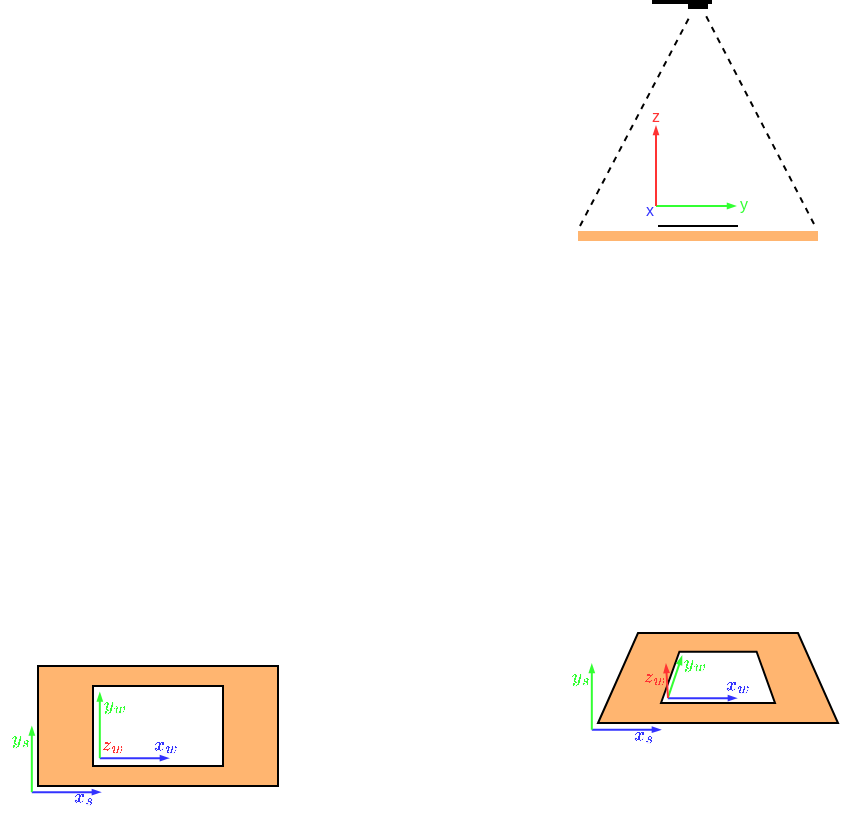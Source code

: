 <mxfile version="24.7.3" type="device">
  <diagram name="Pagina-1" id="jR_kh1faxPyu9XQ45Y-x">
    <mxGraphModel dx="660" dy="914" grid="1" gridSize="10" guides="1" tooltips="1" connect="1" arrows="1" fold="1" page="1" pageScale="1" pageWidth="827" pageHeight="1169" math="1" shadow="0">
      <root>
        <mxCell id="0" />
        <mxCell id="1" parent="0" />
        <mxCell id="yJ-z0pxIo6AkRHazveX3-1" value="" style="endArrow=none;html=1;rounded=0;strokeWidth=5;strokeColor=#FFB570;" parent="1" edge="1">
          <mxGeometry width="50" height="50" relative="1" as="geometry">
            <mxPoint x="360" y="440" as="sourcePoint" />
            <mxPoint x="480" y="440" as="targetPoint" />
          </mxGeometry>
        </mxCell>
        <mxCell id="yJ-z0pxIo6AkRHazveX3-4" value="" style="endArrow=none;html=1;rounded=0;" parent="1" edge="1">
          <mxGeometry width="50" height="50" relative="1" as="geometry">
            <mxPoint x="400" y="435" as="sourcePoint" />
            <mxPoint x="440" y="435" as="targetPoint" />
          </mxGeometry>
        </mxCell>
        <mxCell id="yJ-z0pxIo6AkRHazveX3-6" value="" style="endArrow=none;html=1;rounded=0;strokeWidth=2;" parent="1" edge="1">
          <mxGeometry width="50" height="50" relative="1" as="geometry">
            <mxPoint x="397" y="323" as="sourcePoint" />
            <mxPoint x="427" y="323" as="targetPoint" />
          </mxGeometry>
        </mxCell>
        <mxCell id="yJ-z0pxIo6AkRHazveX3-7" value="" style="endArrow=none;html=1;rounded=0;dashed=1;" parent="1" edge="1">
          <mxGeometry width="50" height="50" relative="1" as="geometry">
            <mxPoint x="361" y="435" as="sourcePoint" />
            <mxPoint x="416" y="330" as="targetPoint" />
          </mxGeometry>
        </mxCell>
        <mxCell id="yJ-z0pxIo6AkRHazveX3-8" value="" style="endArrow=none;html=1;rounded=0;strokeWidth=3;" parent="1" edge="1">
          <mxGeometry width="50" height="50" relative="1" as="geometry">
            <mxPoint x="415" y="325" as="sourcePoint" />
            <mxPoint x="425" y="325" as="targetPoint" />
          </mxGeometry>
        </mxCell>
        <mxCell id="yJ-z0pxIo6AkRHazveX3-10" value="" style="endArrow=none;html=1;rounded=0;dashed=1;" parent="1" edge="1">
          <mxGeometry width="50" height="50" relative="1" as="geometry">
            <mxPoint x="478" y="434" as="sourcePoint" />
            <mxPoint x="423" y="328" as="targetPoint" />
          </mxGeometry>
        </mxCell>
        <mxCell id="yJ-z0pxIo6AkRHazveX3-16" value="" style="group" parent="1" vertex="1" connectable="0">
          <mxGeometry x="396" y="375" width="50" height="54" as="geometry" />
        </mxCell>
        <mxCell id="yJ-z0pxIo6AkRHazveX3-11" value="" style="endArrow=blockThin;html=1;rounded=0;endFill=1;endSize=2;targetPerimeterSpacing=0;strokeColor=#33FF33;" parent="yJ-z0pxIo6AkRHazveX3-16" edge="1">
          <mxGeometry width="50" height="50" relative="1" as="geometry">
            <mxPoint x="3" y="50" as="sourcePoint" />
            <mxPoint x="43" y="50" as="targetPoint" />
          </mxGeometry>
        </mxCell>
        <mxCell id="yJ-z0pxIo6AkRHazveX3-12" value="" style="endArrow=blockThin;html=1;rounded=0;endFill=1;endSize=2;fillColor=#fff2cc;strokeColor=#FF3333;" parent="yJ-z0pxIo6AkRHazveX3-16" edge="1">
          <mxGeometry width="50" height="50" relative="1" as="geometry">
            <mxPoint x="3" y="50" as="sourcePoint" />
            <mxPoint x="3" y="10" as="targetPoint" />
          </mxGeometry>
        </mxCell>
        <mxCell id="yJ-z0pxIo6AkRHazveX3-14" value="y" style="text;html=1;align=center;verticalAlign=middle;whiteSpace=wrap;rounded=0;fontSize=8;fontColor=#33FF33;" parent="yJ-z0pxIo6AkRHazveX3-16" vertex="1">
          <mxGeometry x="44" y="44" width="6" height="10" as="geometry" />
        </mxCell>
        <mxCell id="yJ-z0pxIo6AkRHazveX3-15" value="z" style="text;html=1;align=center;verticalAlign=middle;whiteSpace=wrap;rounded=0;fontSize=8;fontColor=#FF3333;" parent="yJ-z0pxIo6AkRHazveX3-16" vertex="1">
          <mxGeometry width="6" height="10" as="geometry" />
        </mxCell>
        <mxCell id="yJ-z0pxIo6AkRHazveX3-17" value="" style="rounded=0;whiteSpace=wrap;html=1;fillColor=#FFB570;" parent="1" vertex="1">
          <mxGeometry x="90" y="655" width="120" height="60" as="geometry" />
        </mxCell>
        <mxCell id="yJ-z0pxIo6AkRHazveX3-18" value="" style="rounded=0;whiteSpace=wrap;html=1;" parent="1" vertex="1">
          <mxGeometry x="117.5" y="665" width="65" height="40" as="geometry" />
        </mxCell>
        <mxCell id="yJ-z0pxIo6AkRHazveX3-30" value="x" style="text;html=1;align=center;verticalAlign=middle;whiteSpace=wrap;rounded=0;fontSize=8;fontColor=#3333FF;strokeColor=none;" parent="1" vertex="1">
          <mxGeometry x="393" y="422" width="6" height="10" as="geometry" />
        </mxCell>
        <mxCell id="0t53lP-a7LA7jeXkVvkB-1" value="" style="group" parent="1" vertex="1" connectable="0">
          <mxGeometry x="114" y="660" width="50" height="46" as="geometry" />
        </mxCell>
        <mxCell id="yJ-z0pxIo6AkRHazveX3-28" value="\(z_w\)" style="text;html=1;align=center;verticalAlign=middle;whiteSpace=wrap;rounded=0;fontColor=#FF3333;fontSize=8;container=0;" parent="0t53lP-a7LA7jeXkVvkB-1" vertex="1">
          <mxGeometry x="6" y="31" width="14" height="8.21" as="geometry" />
        </mxCell>
        <mxCell id="yJ-z0pxIo6AkRHazveX3-24" value="" style="endArrow=blockThin;html=1;rounded=0;endFill=1;endSize=2;targetPerimeterSpacing=0;strokeColor=#3333FF;" parent="0t53lP-a7LA7jeXkVvkB-1" edge="1">
          <mxGeometry width="50" height="50" relative="1" as="geometry">
            <mxPoint x="6.909" y="41.071" as="sourcePoint" />
            <mxPoint x="41.455" y="41.071" as="targetPoint" />
          </mxGeometry>
        </mxCell>
        <mxCell id="yJ-z0pxIo6AkRHazveX3-25" value="" style="endArrow=blockThin;html=1;rounded=0;endFill=1;endSize=2;fillColor=#fff2cc;strokeColor=#33FF33;fontColor=none;noLabel=1;" parent="0t53lP-a7LA7jeXkVvkB-1" edge="1">
          <mxGeometry width="50" height="50" relative="1" as="geometry">
            <mxPoint x="6.909" y="41.071" as="sourcePoint" />
            <mxPoint x="6.909" y="8.214" as="targetPoint" />
          </mxGeometry>
        </mxCell>
        <mxCell id="yJ-z0pxIo6AkRHazveX3-26" value="\(x_w\)" style="text;html=1;align=center;verticalAlign=middle;whiteSpace=wrap;rounded=0;fontSize=8;fontColor=#3333FF;strokeColor=none;container=0;" parent="0t53lP-a7LA7jeXkVvkB-1" vertex="1">
          <mxGeometry x="28.93" y="31" width="21.07" height="8.21" as="geometry" />
        </mxCell>
        <mxCell id="yJ-z0pxIo6AkRHazveX3-27" value="\(y_w\)" style="text;html=1;align=center;verticalAlign=middle;whiteSpace=wrap;rounded=0;fontSize=8;fontColor=#33FF33;container=0;" parent="0t53lP-a7LA7jeXkVvkB-1" vertex="1">
          <mxGeometry x="4.0" y="11" width="21.8" height="8.21" as="geometry" />
        </mxCell>
        <mxCell id="0t53lP-a7LA7jeXkVvkB-3" value="" style="shape=trapezoid;perimeter=trapezoidPerimeter;whiteSpace=wrap;html=1;fixedSize=1;fillColor=#FFB570;" parent="1" vertex="1">
          <mxGeometry x="370" y="638.5" width="120" height="45" as="geometry" />
        </mxCell>
        <mxCell id="0t53lP-a7LA7jeXkVvkB-5" value="" style="shape=trapezoid;perimeter=trapezoidPerimeter;whiteSpace=wrap;html=1;fixedSize=1;size=9.2;" parent="1" vertex="1">
          <mxGeometry x="401.5" y="647.87" width="57" height="25.63" as="geometry" />
        </mxCell>
        <mxCell id="0t53lP-a7LA7jeXkVvkB-13" value="" style="group" parent="1" vertex="1" connectable="0">
          <mxGeometry x="398" y="630" width="50" height="46" as="geometry" />
        </mxCell>
        <mxCell id="0t53lP-a7LA7jeXkVvkB-15" value="" style="endArrow=blockThin;html=1;rounded=0;endFill=1;endSize=2;targetPerimeterSpacing=0;strokeColor=#3333FF;" parent="0t53lP-a7LA7jeXkVvkB-13" edge="1">
          <mxGeometry width="50" height="50" relative="1" as="geometry">
            <mxPoint x="6.909" y="41.071" as="sourcePoint" />
            <mxPoint x="41.455" y="41.071" as="targetPoint" />
          </mxGeometry>
        </mxCell>
        <mxCell id="0t53lP-a7LA7jeXkVvkB-16" value="" style="endArrow=blockThin;html=1;rounded=0;endFill=1;endSize=2;fillColor=#fff2cc;strokeColor=#33FF33;fontColor=none;noLabel=1;" parent="0t53lP-a7LA7jeXkVvkB-13" edge="1">
          <mxGeometry width="50" height="50" relative="1" as="geometry">
            <mxPoint x="6.909" y="41.071" as="sourcePoint" />
            <mxPoint x="14" y="20" as="targetPoint" />
          </mxGeometry>
        </mxCell>
        <mxCell id="0t53lP-a7LA7jeXkVvkB-17" value="\(x_w\)" style="text;html=1;align=center;verticalAlign=middle;whiteSpace=wrap;rounded=0;fontSize=8;fontColor=#3333FF;strokeColor=none;container=0;" parent="0t53lP-a7LA7jeXkVvkB-13" vertex="1">
          <mxGeometry x="31" y="31" width="21.07" height="8.21" as="geometry" />
        </mxCell>
        <mxCell id="0t53lP-a7LA7jeXkVvkB-18" value="\(y_w\)" style="text;html=1;align=center;verticalAlign=middle;whiteSpace=wrap;rounded=0;fontSize=8;fontColor=#33FF33;container=0;" parent="0t53lP-a7LA7jeXkVvkB-13" vertex="1">
          <mxGeometry x="9" y="20" width="23" height="8.21" as="geometry" />
        </mxCell>
        <mxCell id="0t53lP-a7LA7jeXkVvkB-14" value="\(z_w\)" style="text;html=1;align=center;verticalAlign=middle;whiteSpace=wrap;rounded=0;fontColor=#FF3333;fontSize=8;container=0;" parent="1" vertex="1">
          <mxGeometry x="391" y="657" width="14.64" height="8.21" as="geometry" />
        </mxCell>
        <mxCell id="0t53lP-a7LA7jeXkVvkB-19" value="" style="endArrow=blockThin;html=1;rounded=0;strokeColor=#FF3333;endFill=1;endSize=2;" parent="1" edge="1">
          <mxGeometry width="50" height="50" relative="1" as="geometry">
            <mxPoint x="405" y="671" as="sourcePoint" />
            <mxPoint x="404" y="654" as="targetPoint" />
          </mxGeometry>
        </mxCell>
        <mxCell id="0PqnyGKVs_9teb7raAhr-1" value="" style="group" vertex="1" connectable="0" parent="1">
          <mxGeometry x="80" y="677" width="50" height="46" as="geometry" />
        </mxCell>
        <mxCell id="0PqnyGKVs_9teb7raAhr-3" value="" style="endArrow=blockThin;html=1;rounded=0;endFill=1;endSize=2;targetPerimeterSpacing=0;strokeColor=#3333FF;" edge="1" parent="0PqnyGKVs_9teb7raAhr-1">
          <mxGeometry width="50" height="50" relative="1" as="geometry">
            <mxPoint x="6.909" y="41.071" as="sourcePoint" />
            <mxPoint x="41.455" y="41.071" as="targetPoint" />
          </mxGeometry>
        </mxCell>
        <mxCell id="0PqnyGKVs_9teb7raAhr-4" value="" style="endArrow=blockThin;html=1;rounded=0;endFill=1;endSize=2;fillColor=#fff2cc;strokeColor=#33FF33;fontColor=none;noLabel=1;" edge="1" parent="0PqnyGKVs_9teb7raAhr-1">
          <mxGeometry width="50" height="50" relative="1" as="geometry">
            <mxPoint x="6.909" y="41.071" as="sourcePoint" />
            <mxPoint x="6.909" y="8.214" as="targetPoint" />
          </mxGeometry>
        </mxCell>
        <mxCell id="0PqnyGKVs_9teb7raAhr-5" value="\(x_s\)" style="text;html=1;align=center;verticalAlign=middle;whiteSpace=wrap;rounded=0;fontSize=8;fontColor=#3333FF;strokeColor=none;container=0;" vertex="1" parent="0PqnyGKVs_9teb7raAhr-1">
          <mxGeometry x="22" y="40" width="21.07" height="8.21" as="geometry" />
        </mxCell>
        <mxCell id="0PqnyGKVs_9teb7raAhr-7" value="" style="endArrow=blockThin;html=1;rounded=0;endFill=1;endSize=2;targetPerimeterSpacing=0;strokeColor=#3333FF;" edge="1" parent="1">
          <mxGeometry width="50" height="50" relative="1" as="geometry">
            <mxPoint x="366.909" y="686.861" as="sourcePoint" />
            <mxPoint x="401.455" y="686.861" as="targetPoint" />
          </mxGeometry>
        </mxCell>
        <mxCell id="0PqnyGKVs_9teb7raAhr-8" value="" style="endArrow=blockThin;html=1;rounded=0;endFill=1;endSize=2;fillColor=#fff2cc;strokeColor=#33FF33;fontColor=none;noLabel=1;" edge="1" parent="1">
          <mxGeometry width="50" height="50" relative="1" as="geometry">
            <mxPoint x="366.909" y="686.861" as="sourcePoint" />
            <mxPoint x="366.909" y="654.004" as="targetPoint" />
          </mxGeometry>
        </mxCell>
        <mxCell id="0PqnyGKVs_9teb7raAhr-9" value="\(x_s\)" style="text;html=1;align=center;verticalAlign=middle;whiteSpace=wrap;rounded=0;fontSize=8;fontColor=#3333FF;strokeColor=none;container=0;" vertex="1" parent="1">
          <mxGeometry x="382" y="685.79" width="21.07" height="8.21" as="geometry" />
        </mxCell>
        <mxCell id="0PqnyGKVs_9teb7raAhr-10" value="\(y_s\)" style="text;html=1;align=center;verticalAlign=middle;whiteSpace=wrap;rounded=0;fontSize=8;fontColor=#33FF33;container=0;" vertex="1" parent="1">
          <mxGeometry x="355" y="657" width="12.8" height="8.21" as="geometry" />
        </mxCell>
        <mxCell id="0PqnyGKVs_9teb7raAhr-6" value="\(y_s\)" style="text;html=1;align=center;verticalAlign=middle;whiteSpace=wrap;rounded=0;fontSize=8;fontColor=#33FF33;container=0;" vertex="1" parent="1">
          <mxGeometry x="76" y="688" width="11.8" height="8.21" as="geometry" />
        </mxCell>
      </root>
    </mxGraphModel>
  </diagram>
</mxfile>
